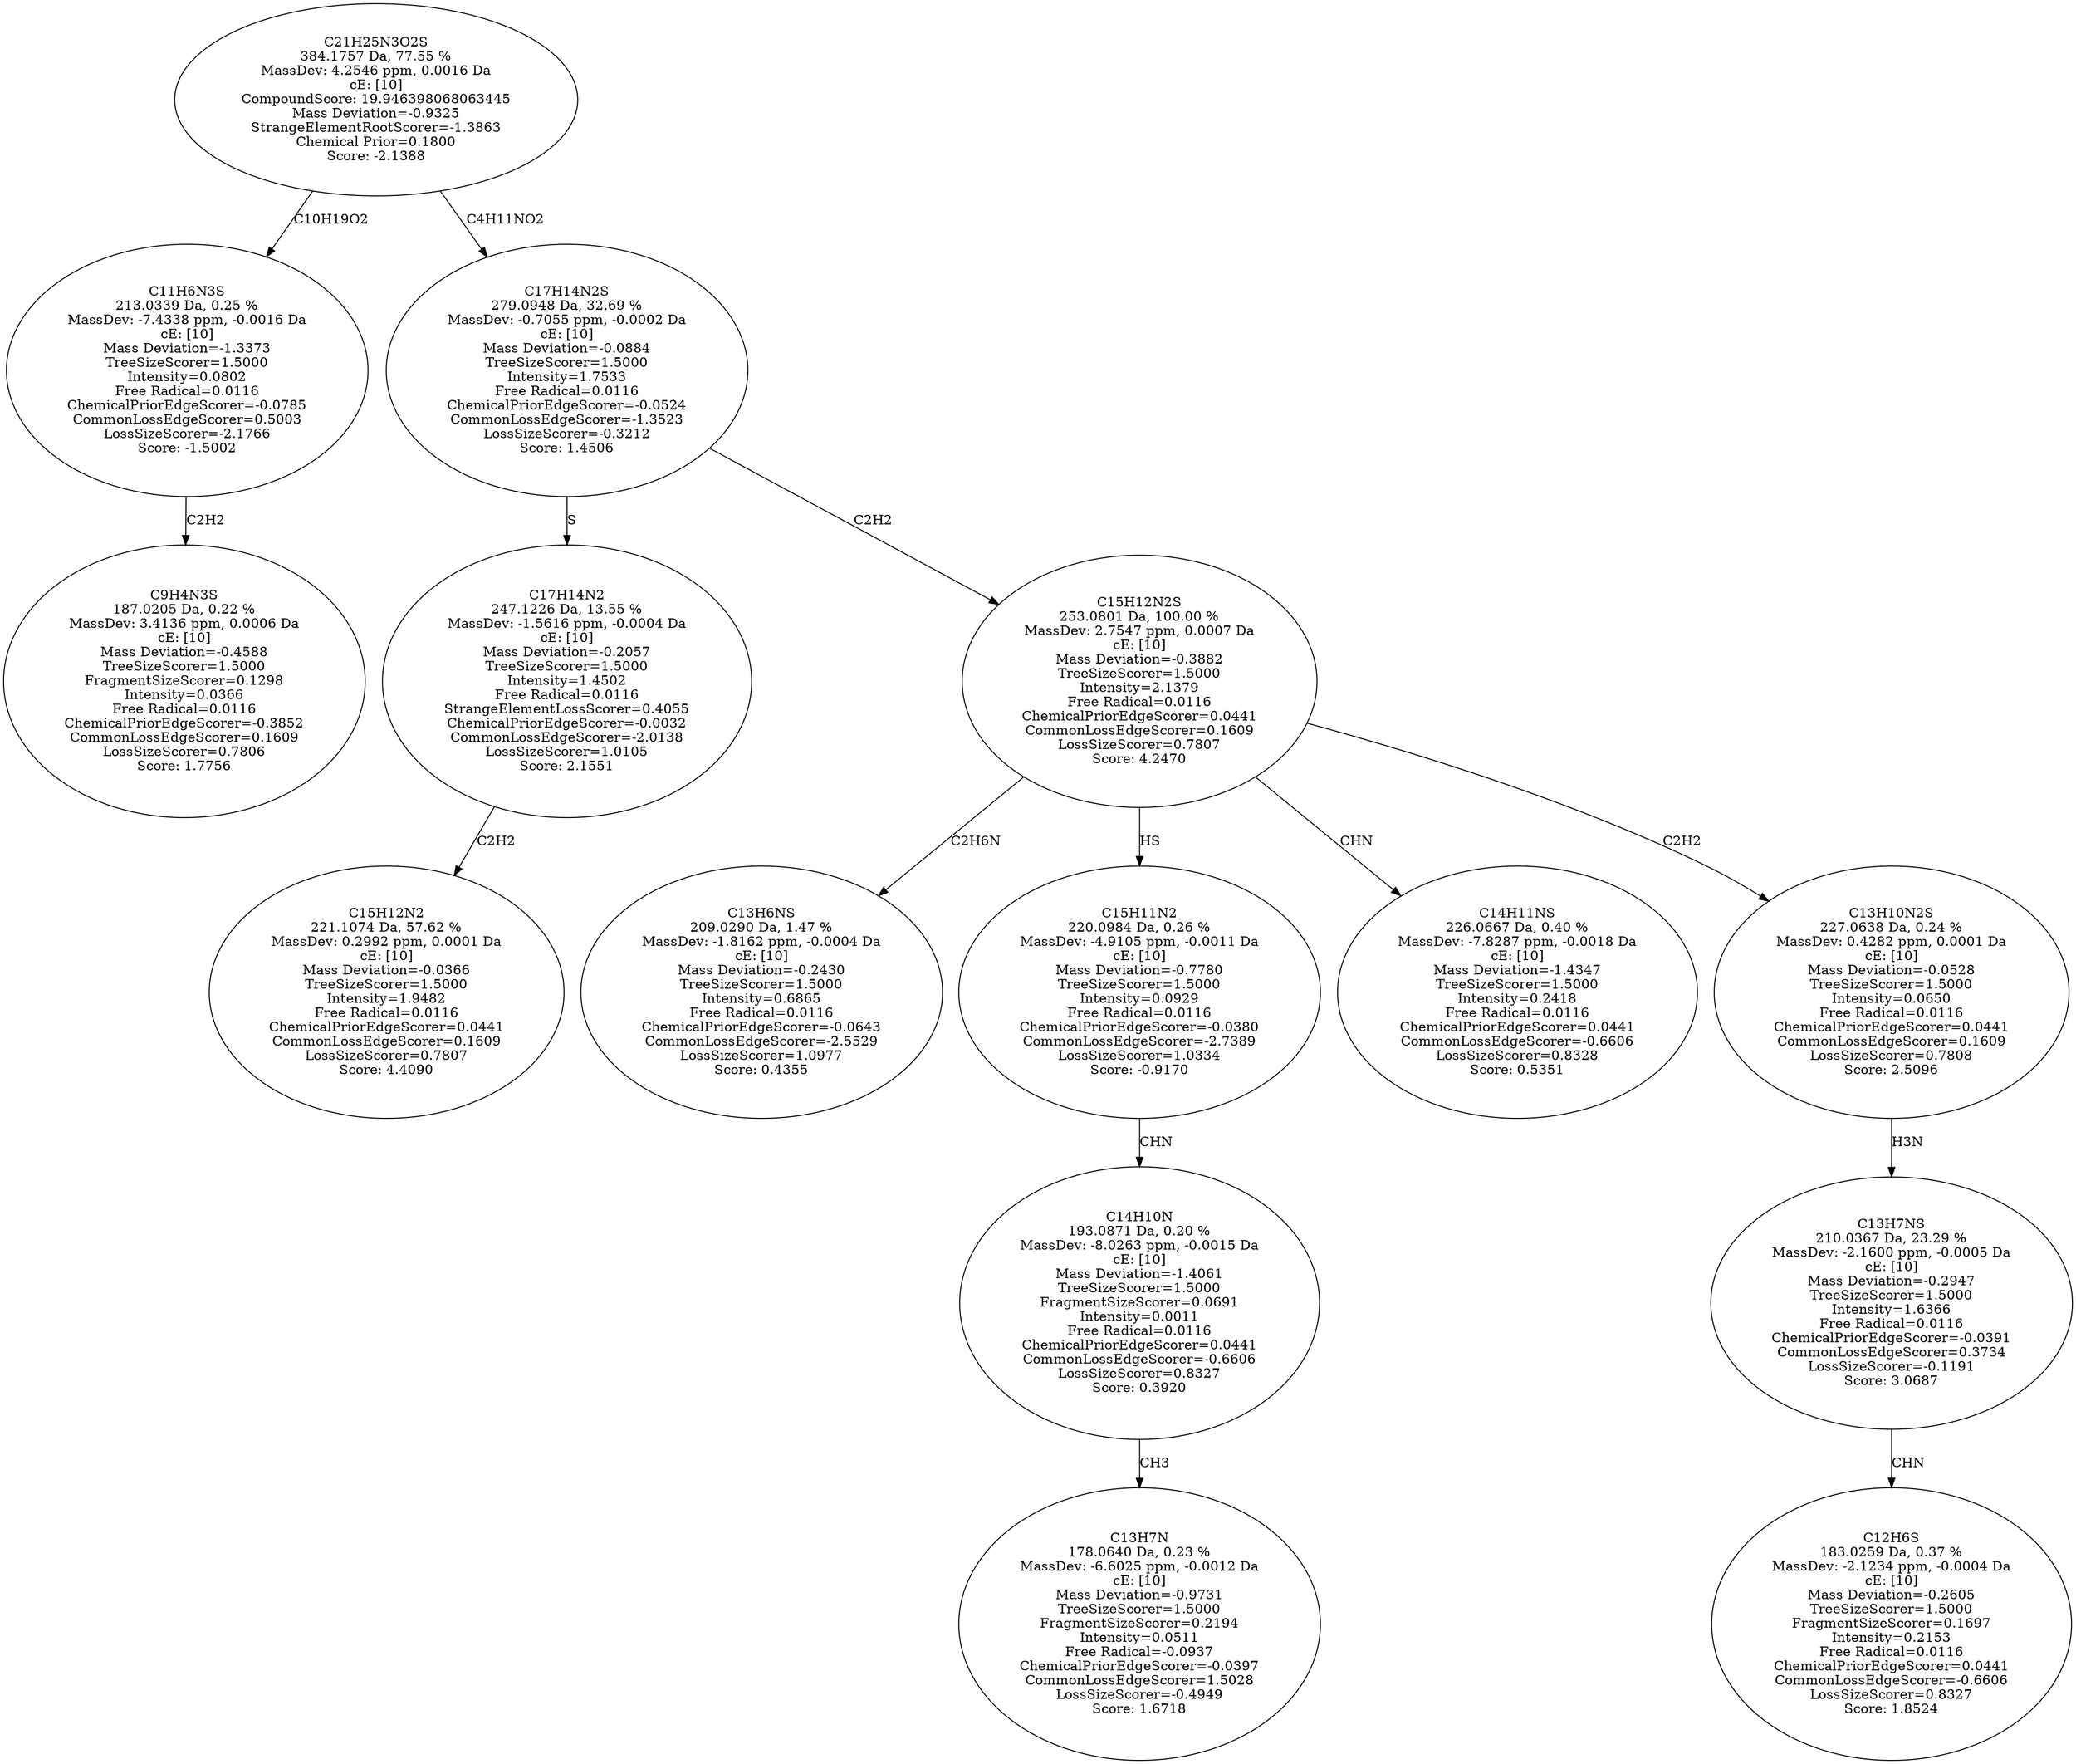 strict digraph {
v1 [label="C9H4N3S\n187.0205 Da, 0.22 %\nMassDev: 3.4136 ppm, 0.0006 Da\ncE: [10]\nMass Deviation=-0.4588\nTreeSizeScorer=1.5000\nFragmentSizeScorer=0.1298\nIntensity=0.0366\nFree Radical=0.0116\nChemicalPriorEdgeScorer=-0.3852\nCommonLossEdgeScorer=0.1609\nLossSizeScorer=0.7806\nScore: 1.7756"];
v2 [label="C11H6N3S\n213.0339 Da, 0.25 %\nMassDev: -7.4338 ppm, -0.0016 Da\ncE: [10]\nMass Deviation=-1.3373\nTreeSizeScorer=1.5000\nIntensity=0.0802\nFree Radical=0.0116\nChemicalPriorEdgeScorer=-0.0785\nCommonLossEdgeScorer=0.5003\nLossSizeScorer=-2.1766\nScore: -1.5002"];
v3 [label="C15H12N2\n221.1074 Da, 57.62 %\nMassDev: 0.2992 ppm, 0.0001 Da\ncE: [10]\nMass Deviation=-0.0366\nTreeSizeScorer=1.5000\nIntensity=1.9482\nFree Radical=0.0116\nChemicalPriorEdgeScorer=0.0441\nCommonLossEdgeScorer=0.1609\nLossSizeScorer=0.7807\nScore: 4.4090"];
v4 [label="C17H14N2\n247.1226 Da, 13.55 %\nMassDev: -1.5616 ppm, -0.0004 Da\ncE: [10]\nMass Deviation=-0.2057\nTreeSizeScorer=1.5000\nIntensity=1.4502\nFree Radical=0.0116\nStrangeElementLossScorer=0.4055\nChemicalPriorEdgeScorer=-0.0032\nCommonLossEdgeScorer=-2.0138\nLossSizeScorer=1.0105\nScore: 2.1551"];
v5 [label="C13H6NS\n209.0290 Da, 1.47 %\nMassDev: -1.8162 ppm, -0.0004 Da\ncE: [10]\nMass Deviation=-0.2430\nTreeSizeScorer=1.5000\nIntensity=0.6865\nFree Radical=0.0116\nChemicalPriorEdgeScorer=-0.0643\nCommonLossEdgeScorer=-2.5529\nLossSizeScorer=1.0977\nScore: 0.4355"];
v6 [label="C13H7N\n178.0640 Da, 0.23 %\nMassDev: -6.6025 ppm, -0.0012 Da\ncE: [10]\nMass Deviation=-0.9731\nTreeSizeScorer=1.5000\nFragmentSizeScorer=0.2194\nIntensity=0.0511\nFree Radical=-0.0937\nChemicalPriorEdgeScorer=-0.0397\nCommonLossEdgeScorer=1.5028\nLossSizeScorer=-0.4949\nScore: 1.6718"];
v7 [label="C14H10N\n193.0871 Da, 0.20 %\nMassDev: -8.0263 ppm, -0.0015 Da\ncE: [10]\nMass Deviation=-1.4061\nTreeSizeScorer=1.5000\nFragmentSizeScorer=0.0691\nIntensity=0.0011\nFree Radical=0.0116\nChemicalPriorEdgeScorer=0.0441\nCommonLossEdgeScorer=-0.6606\nLossSizeScorer=0.8327\nScore: 0.3920"];
v8 [label="C15H11N2\n220.0984 Da, 0.26 %\nMassDev: -4.9105 ppm, -0.0011 Da\ncE: [10]\nMass Deviation=-0.7780\nTreeSizeScorer=1.5000\nIntensity=0.0929\nFree Radical=0.0116\nChemicalPriorEdgeScorer=-0.0380\nCommonLossEdgeScorer=-2.7389\nLossSizeScorer=1.0334\nScore: -0.9170"];
v9 [label="C14H11NS\n226.0667 Da, 0.40 %\nMassDev: -7.8287 ppm, -0.0018 Da\ncE: [10]\nMass Deviation=-1.4347\nTreeSizeScorer=1.5000\nIntensity=0.2418\nFree Radical=0.0116\nChemicalPriorEdgeScorer=0.0441\nCommonLossEdgeScorer=-0.6606\nLossSizeScorer=0.8328\nScore: 0.5351"];
v10 [label="C12H6S\n183.0259 Da, 0.37 %\nMassDev: -2.1234 ppm, -0.0004 Da\ncE: [10]\nMass Deviation=-0.2605\nTreeSizeScorer=1.5000\nFragmentSizeScorer=0.1697\nIntensity=0.2153\nFree Radical=0.0116\nChemicalPriorEdgeScorer=0.0441\nCommonLossEdgeScorer=-0.6606\nLossSizeScorer=0.8327\nScore: 1.8524"];
v11 [label="C13H7NS\n210.0367 Da, 23.29 %\nMassDev: -2.1600 ppm, -0.0005 Da\ncE: [10]\nMass Deviation=-0.2947\nTreeSizeScorer=1.5000\nIntensity=1.6366\nFree Radical=0.0116\nChemicalPriorEdgeScorer=-0.0391\nCommonLossEdgeScorer=0.3734\nLossSizeScorer=-0.1191\nScore: 3.0687"];
v12 [label="C13H10N2S\n227.0638 Da, 0.24 %\nMassDev: 0.4282 ppm, 0.0001 Da\ncE: [10]\nMass Deviation=-0.0528\nTreeSizeScorer=1.5000\nIntensity=0.0650\nFree Radical=0.0116\nChemicalPriorEdgeScorer=0.0441\nCommonLossEdgeScorer=0.1609\nLossSizeScorer=0.7808\nScore: 2.5096"];
v13 [label="C15H12N2S\n253.0801 Da, 100.00 %\nMassDev: 2.7547 ppm, 0.0007 Da\ncE: [10]\nMass Deviation=-0.3882\nTreeSizeScorer=1.5000\nIntensity=2.1379\nFree Radical=0.0116\nChemicalPriorEdgeScorer=0.0441\nCommonLossEdgeScorer=0.1609\nLossSizeScorer=0.7807\nScore: 4.2470"];
v14 [label="C17H14N2S\n279.0948 Da, 32.69 %\nMassDev: -0.7055 ppm, -0.0002 Da\ncE: [10]\nMass Deviation=-0.0884\nTreeSizeScorer=1.5000\nIntensity=1.7533\nFree Radical=0.0116\nChemicalPriorEdgeScorer=-0.0524\nCommonLossEdgeScorer=-1.3523\nLossSizeScorer=-0.3212\nScore: 1.4506"];
v15 [label="C21H25N3O2S\n384.1757 Da, 77.55 %\nMassDev: 4.2546 ppm, 0.0016 Da\ncE: [10]\nCompoundScore: 19.946398068063445\nMass Deviation=-0.9325\nStrangeElementRootScorer=-1.3863\nChemical Prior=0.1800\nScore: -2.1388"];
v2 -> v1 [label="C2H2"];
v15 -> v2 [label="C10H19O2"];
v4 -> v3 [label="C2H2"];
v14 -> v4 [label="S"];
v13 -> v5 [label="C2H6N"];
v7 -> v6 [label="CH3"];
v8 -> v7 [label="CHN"];
v13 -> v8 [label="HS"];
v13 -> v9 [label="CHN"];
v11 -> v10 [label="CHN"];
v12 -> v11 [label="H3N"];
v13 -> v12 [label="C2H2"];
v14 -> v13 [label="C2H2"];
v15 -> v14 [label="C4H11NO2"];
}